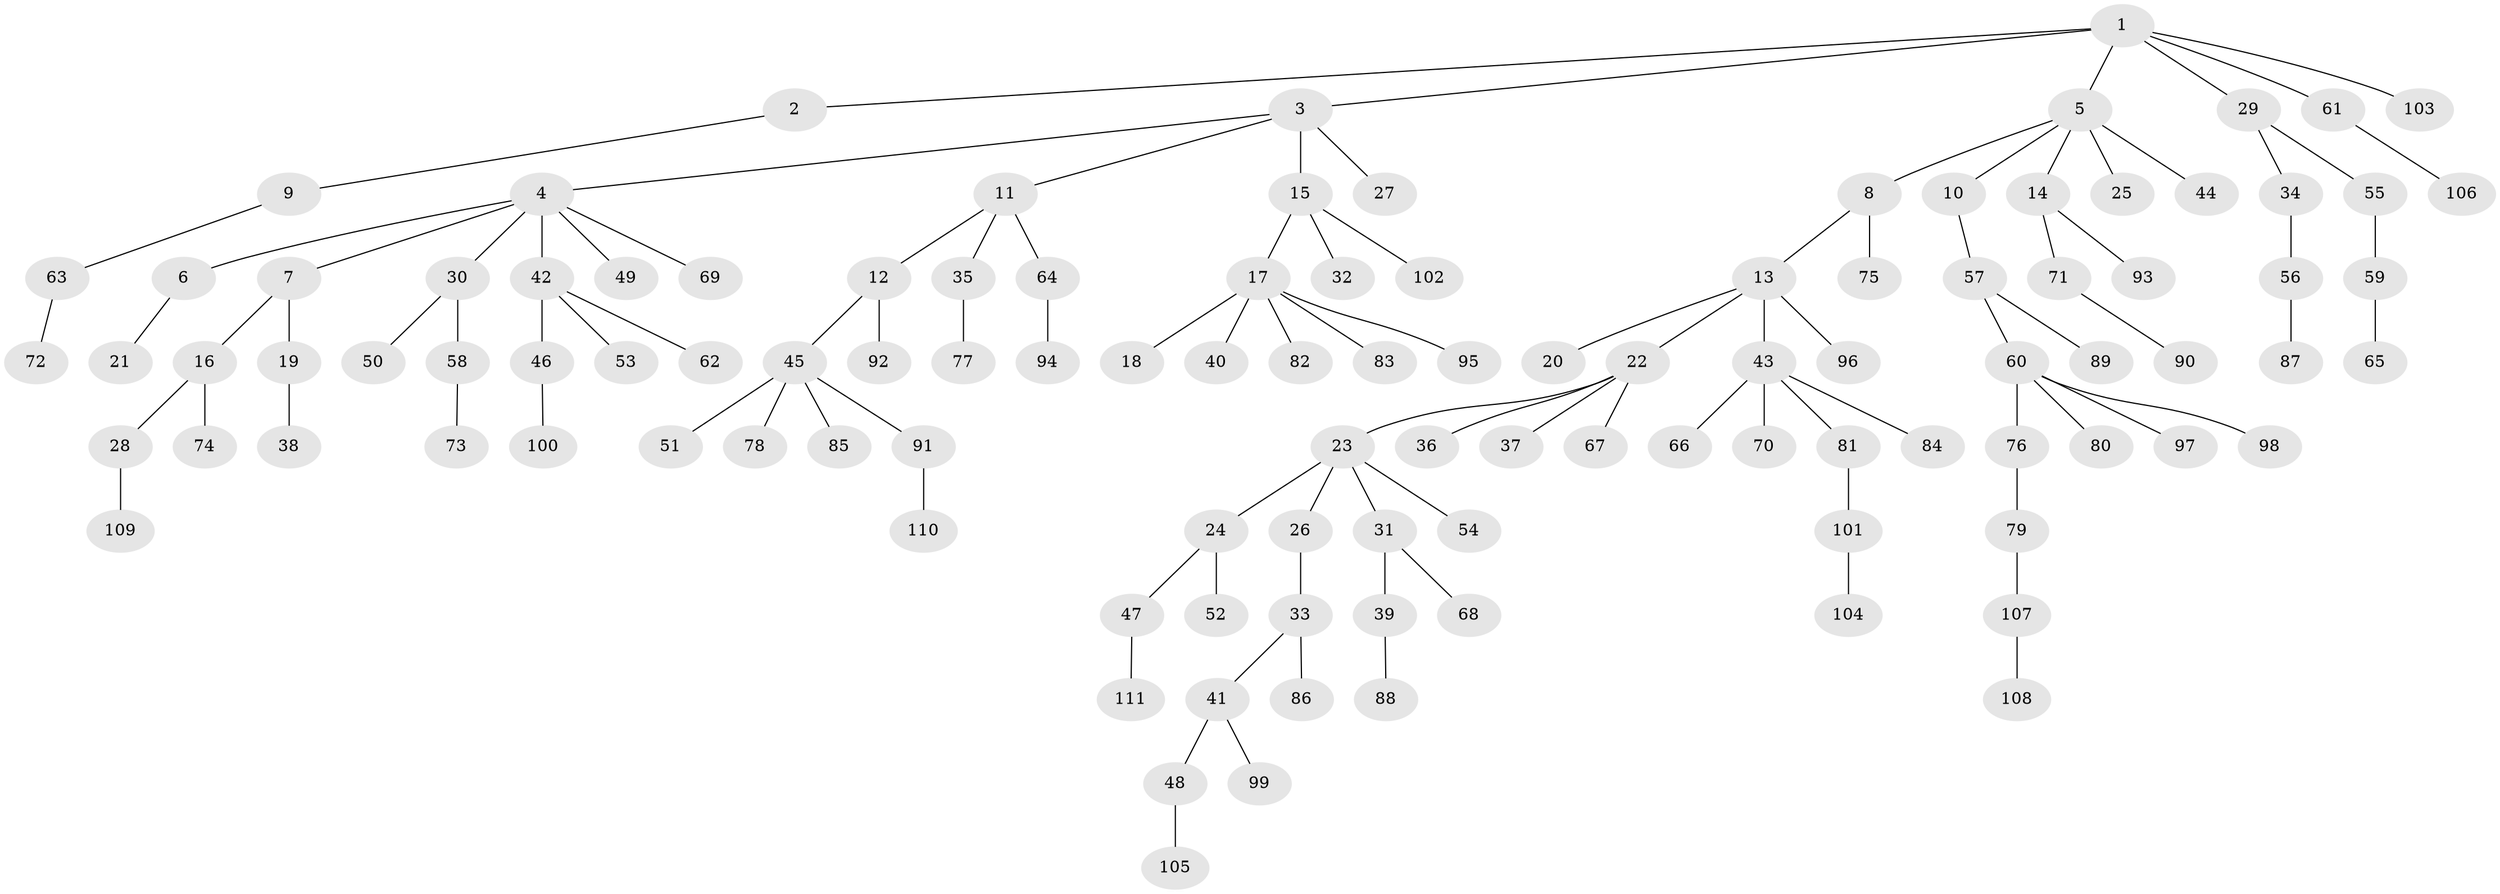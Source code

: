 // coarse degree distribution, {5: 0.022727272727272728, 13: 0.022727272727272728, 7: 0.022727272727272728, 2: 0.22727272727272727, 11: 0.022727272727272728, 1: 0.6818181818181818}
// Generated by graph-tools (version 1.1) at 2025/19/03/04/25 18:19:19]
// undirected, 111 vertices, 110 edges
graph export_dot {
graph [start="1"]
  node [color=gray90,style=filled];
  1;
  2;
  3;
  4;
  5;
  6;
  7;
  8;
  9;
  10;
  11;
  12;
  13;
  14;
  15;
  16;
  17;
  18;
  19;
  20;
  21;
  22;
  23;
  24;
  25;
  26;
  27;
  28;
  29;
  30;
  31;
  32;
  33;
  34;
  35;
  36;
  37;
  38;
  39;
  40;
  41;
  42;
  43;
  44;
  45;
  46;
  47;
  48;
  49;
  50;
  51;
  52;
  53;
  54;
  55;
  56;
  57;
  58;
  59;
  60;
  61;
  62;
  63;
  64;
  65;
  66;
  67;
  68;
  69;
  70;
  71;
  72;
  73;
  74;
  75;
  76;
  77;
  78;
  79;
  80;
  81;
  82;
  83;
  84;
  85;
  86;
  87;
  88;
  89;
  90;
  91;
  92;
  93;
  94;
  95;
  96;
  97;
  98;
  99;
  100;
  101;
  102;
  103;
  104;
  105;
  106;
  107;
  108;
  109;
  110;
  111;
  1 -- 2;
  1 -- 3;
  1 -- 5;
  1 -- 29;
  1 -- 61;
  1 -- 103;
  2 -- 9;
  3 -- 4;
  3 -- 11;
  3 -- 15;
  3 -- 27;
  4 -- 6;
  4 -- 7;
  4 -- 30;
  4 -- 42;
  4 -- 49;
  4 -- 69;
  5 -- 8;
  5 -- 10;
  5 -- 14;
  5 -- 25;
  5 -- 44;
  6 -- 21;
  7 -- 16;
  7 -- 19;
  8 -- 13;
  8 -- 75;
  9 -- 63;
  10 -- 57;
  11 -- 12;
  11 -- 35;
  11 -- 64;
  12 -- 45;
  12 -- 92;
  13 -- 20;
  13 -- 22;
  13 -- 43;
  13 -- 96;
  14 -- 71;
  14 -- 93;
  15 -- 17;
  15 -- 32;
  15 -- 102;
  16 -- 28;
  16 -- 74;
  17 -- 18;
  17 -- 40;
  17 -- 82;
  17 -- 83;
  17 -- 95;
  19 -- 38;
  22 -- 23;
  22 -- 36;
  22 -- 37;
  22 -- 67;
  23 -- 24;
  23 -- 26;
  23 -- 31;
  23 -- 54;
  24 -- 47;
  24 -- 52;
  26 -- 33;
  28 -- 109;
  29 -- 34;
  29 -- 55;
  30 -- 50;
  30 -- 58;
  31 -- 39;
  31 -- 68;
  33 -- 41;
  33 -- 86;
  34 -- 56;
  35 -- 77;
  39 -- 88;
  41 -- 48;
  41 -- 99;
  42 -- 46;
  42 -- 53;
  42 -- 62;
  43 -- 66;
  43 -- 70;
  43 -- 81;
  43 -- 84;
  45 -- 51;
  45 -- 78;
  45 -- 85;
  45 -- 91;
  46 -- 100;
  47 -- 111;
  48 -- 105;
  55 -- 59;
  56 -- 87;
  57 -- 60;
  57 -- 89;
  58 -- 73;
  59 -- 65;
  60 -- 76;
  60 -- 80;
  60 -- 97;
  60 -- 98;
  61 -- 106;
  63 -- 72;
  64 -- 94;
  71 -- 90;
  76 -- 79;
  79 -- 107;
  81 -- 101;
  91 -- 110;
  101 -- 104;
  107 -- 108;
}
